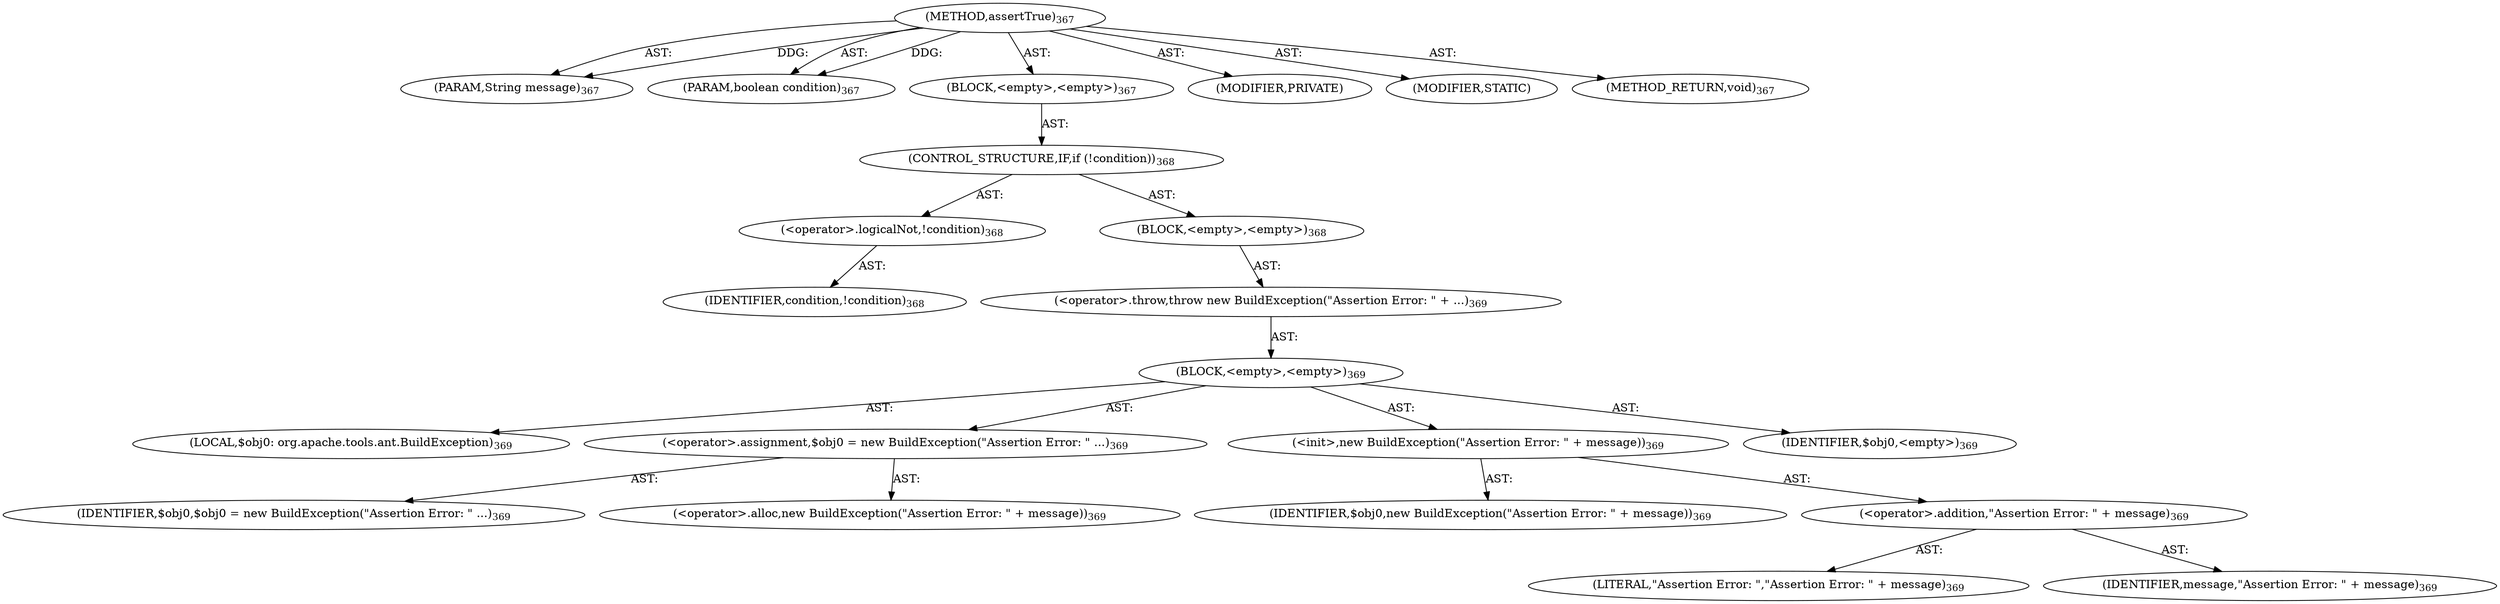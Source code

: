 digraph "assertTrue" {  
"111669149712" [label = <(METHOD,assertTrue)<SUB>367</SUB>> ]
"115964117028" [label = <(PARAM,String message)<SUB>367</SUB>> ]
"115964117029" [label = <(PARAM,boolean condition)<SUB>367</SUB>> ]
"25769803809" [label = <(BLOCK,&lt;empty&gt;,&lt;empty&gt;)<SUB>367</SUB>> ]
"47244640273" [label = <(CONTROL_STRUCTURE,IF,if (!condition))<SUB>368</SUB>> ]
"30064771253" [label = <(&lt;operator&gt;.logicalNot,!condition)<SUB>368</SUB>> ]
"68719476904" [label = <(IDENTIFIER,condition,!condition)<SUB>368</SUB>> ]
"25769803810" [label = <(BLOCK,&lt;empty&gt;,&lt;empty&gt;)<SUB>368</SUB>> ]
"30064771254" [label = <(&lt;operator&gt;.throw,throw new BuildException(&quot;Assertion Error: &quot; + ...)<SUB>369</SUB>> ]
"25769803811" [label = <(BLOCK,&lt;empty&gt;,&lt;empty&gt;)<SUB>369</SUB>> ]
"94489280530" [label = <(LOCAL,$obj0: org.apache.tools.ant.BuildException)<SUB>369</SUB>> ]
"30064771255" [label = <(&lt;operator&gt;.assignment,$obj0 = new BuildException(&quot;Assertion Error: &quot; ...)<SUB>369</SUB>> ]
"68719476905" [label = <(IDENTIFIER,$obj0,$obj0 = new BuildException(&quot;Assertion Error: &quot; ...)<SUB>369</SUB>> ]
"30064771256" [label = <(&lt;operator&gt;.alloc,new BuildException(&quot;Assertion Error: &quot; + message))<SUB>369</SUB>> ]
"30064771257" [label = <(&lt;init&gt;,new BuildException(&quot;Assertion Error: &quot; + message))<SUB>369</SUB>> ]
"68719476906" [label = <(IDENTIFIER,$obj0,new BuildException(&quot;Assertion Error: &quot; + message))<SUB>369</SUB>> ]
"30064771258" [label = <(&lt;operator&gt;.addition,&quot;Assertion Error: &quot; + message)<SUB>369</SUB>> ]
"90194313275" [label = <(LITERAL,&quot;Assertion Error: &quot;,&quot;Assertion Error: &quot; + message)<SUB>369</SUB>> ]
"68719476907" [label = <(IDENTIFIER,message,&quot;Assertion Error: &quot; + message)<SUB>369</SUB>> ]
"68719476908" [label = <(IDENTIFIER,$obj0,&lt;empty&gt;)<SUB>369</SUB>> ]
"133143986211" [label = <(MODIFIER,PRIVATE)> ]
"133143986212" [label = <(MODIFIER,STATIC)> ]
"128849018896" [label = <(METHOD_RETURN,void)<SUB>367</SUB>> ]
  "111669149712" -> "115964117028"  [ label = "AST: "] 
  "111669149712" -> "115964117029"  [ label = "AST: "] 
  "111669149712" -> "25769803809"  [ label = "AST: "] 
  "111669149712" -> "133143986211"  [ label = "AST: "] 
  "111669149712" -> "133143986212"  [ label = "AST: "] 
  "111669149712" -> "128849018896"  [ label = "AST: "] 
  "25769803809" -> "47244640273"  [ label = "AST: "] 
  "47244640273" -> "30064771253"  [ label = "AST: "] 
  "47244640273" -> "25769803810"  [ label = "AST: "] 
  "30064771253" -> "68719476904"  [ label = "AST: "] 
  "25769803810" -> "30064771254"  [ label = "AST: "] 
  "30064771254" -> "25769803811"  [ label = "AST: "] 
  "25769803811" -> "94489280530"  [ label = "AST: "] 
  "25769803811" -> "30064771255"  [ label = "AST: "] 
  "25769803811" -> "30064771257"  [ label = "AST: "] 
  "25769803811" -> "68719476908"  [ label = "AST: "] 
  "30064771255" -> "68719476905"  [ label = "AST: "] 
  "30064771255" -> "30064771256"  [ label = "AST: "] 
  "30064771257" -> "68719476906"  [ label = "AST: "] 
  "30064771257" -> "30064771258"  [ label = "AST: "] 
  "30064771258" -> "90194313275"  [ label = "AST: "] 
  "30064771258" -> "68719476907"  [ label = "AST: "] 
  "111669149712" -> "115964117028"  [ label = "DDG: "] 
  "111669149712" -> "115964117029"  [ label = "DDG: "] 
}

